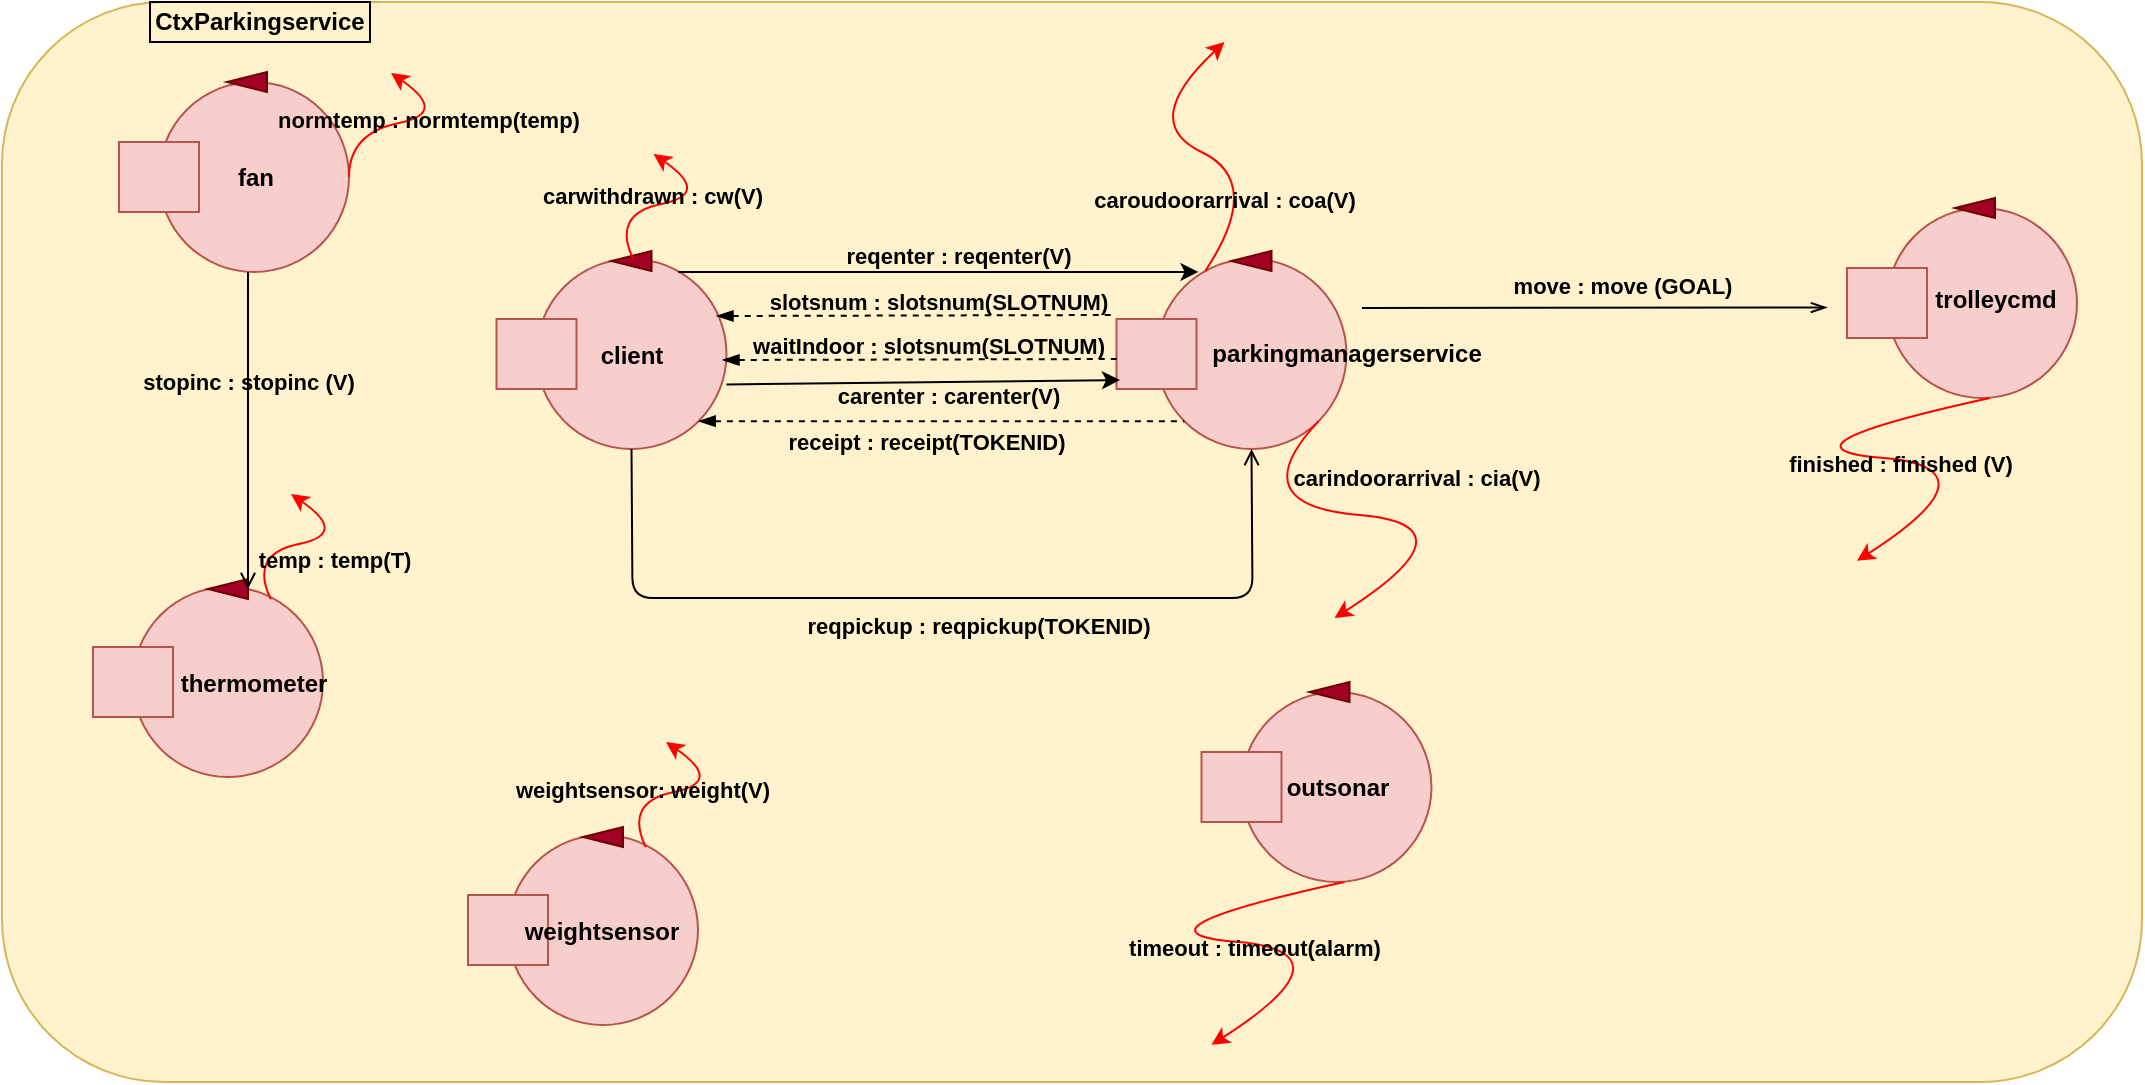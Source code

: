 <mxfile version="15.4.0" type="device"><diagram id="73MZUzTPEErMF931Eq2P" name="Pagina-1"><mxGraphModel dx="1086" dy="846" grid="1" gridSize="10" guides="1" tooltips="1" connect="1" arrows="1" fold="1" page="1" pageScale="1" pageWidth="827" pageHeight="1169" math="0" shadow="0"><root><mxCell id="0"/><mxCell id="1" parent="0"/><mxCell id="RqZ_e5FpXjwz_MDUj9_l-56" value="" style="rounded=1;whiteSpace=wrap;html=1;fillColor=#fff2cc;strokeColor=#d6b656;" parent="1" vertex="1"><mxGeometry x="380" y="380" width="1070" height="540" as="geometry"/></mxCell><mxCell id="RqZ_e5FpXjwz_MDUj9_l-57" value="&lt;font color=&quot;#000000&quot;&gt;&lt;b&gt;CtxParkingservice&lt;/b&gt;&lt;/font&gt;" style="text;html=1;align=center;verticalAlign=middle;whiteSpace=wrap;rounded=0;strokeColor=#000000;" parent="1" vertex="1"><mxGeometry x="454" y="380" width="110" height="20" as="geometry"/></mxCell><mxCell id="RqZ_e5FpXjwz_MDUj9_l-58" value="" style="ellipse;whiteSpace=wrap;html=1;aspect=fixed;fillColor=#f8cecc;strokeColor=#b85450;" parent="1" vertex="1"><mxGeometry x="957.25" y="508.5" width="95" height="95" as="geometry"/></mxCell><mxCell id="RqZ_e5FpXjwz_MDUj9_l-59" value="" style="rounded=0;whiteSpace=wrap;html=1;fillColor=#f8cecc;strokeColor=#b85450;" parent="1" vertex="1"><mxGeometry x="937.25" y="538.5" width="40" height="35" as="geometry"/></mxCell><mxCell id="RqZ_e5FpXjwz_MDUj9_l-60" value="" style="triangle;whiteSpace=wrap;html=1;rotation=-180;fillColor=#a20025;strokeColor=#6F0000;fontColor=#ffffff;" parent="1" vertex="1"><mxGeometry x="994.75" y="504.5" width="20" height="10" as="geometry"/></mxCell><mxCell id="RqZ_e5FpXjwz_MDUj9_l-61" value="&lt;font color=&quot;#000000&quot;&gt;&lt;b&gt;parkingmanagerservice&lt;/b&gt;&lt;/font&gt;" style="text;html=1;strokeColor=none;fillColor=none;align=center;verticalAlign=middle;whiteSpace=wrap;rounded=0;" parent="1" vertex="1"><mxGeometry x="986.25" y="546" width="132.5" height="20" as="geometry"/></mxCell><mxCell id="RqZ_e5FpXjwz_MDUj9_l-62" value="" style="ellipse;whiteSpace=wrap;html=1;aspect=fixed;fillColor=#f8cecc;strokeColor=#b85450;" parent="1" vertex="1"><mxGeometry x="999.75" y="725" width="95" height="95" as="geometry"/></mxCell><mxCell id="RqZ_e5FpXjwz_MDUj9_l-63" value="" style="rounded=0;whiteSpace=wrap;html=1;fillColor=#f8cecc;strokeColor=#b85450;" parent="1" vertex="1"><mxGeometry x="979.75" y="755" width="40" height="35" as="geometry"/></mxCell><mxCell id="RqZ_e5FpXjwz_MDUj9_l-64" value="" style="triangle;whiteSpace=wrap;html=1;rotation=-180;fillColor=#a20025;strokeColor=#6F0000;fontColor=#ffffff;" parent="1" vertex="1"><mxGeometry x="1033.75" y="720" width="20" height="10" as="geometry"/></mxCell><mxCell id="RqZ_e5FpXjwz_MDUj9_l-65" value="&lt;font color=&quot;#000000&quot;&gt;&lt;b&gt;outsonar&lt;/b&gt;&lt;/font&gt;" style="text;html=1;strokeColor=none;fillColor=none;align=center;verticalAlign=middle;whiteSpace=wrap;rounded=0;" parent="1" vertex="1"><mxGeometry x="1027.75" y="763" width="40" height="20" as="geometry"/></mxCell><mxCell id="RqZ_e5FpXjwz_MDUj9_l-66" value="" style="ellipse;whiteSpace=wrap;html=1;aspect=fixed;fillColor=#f8cecc;strokeColor=#b85450;" parent="1" vertex="1"><mxGeometry x="633" y="796.5" width="95" height="95" as="geometry"/></mxCell><mxCell id="RqZ_e5FpXjwz_MDUj9_l-67" value="" style="rounded=0;whiteSpace=wrap;html=1;fillColor=#f8cecc;strokeColor=#b85450;" parent="1" vertex="1"><mxGeometry x="613" y="826.5" width="40" height="35" as="geometry"/></mxCell><mxCell id="RqZ_e5FpXjwz_MDUj9_l-68" value="" style="ellipse;whiteSpace=wrap;html=1;aspect=fixed;fillColor=#f8cecc;strokeColor=#b85450;" parent="1" vertex="1"><mxGeometry x="647.25" y="508.5" width="95" height="95" as="geometry"/></mxCell><mxCell id="RqZ_e5FpXjwz_MDUj9_l-69" value="" style="rounded=0;whiteSpace=wrap;html=1;fillColor=#f8cecc;strokeColor=#b85450;" parent="1" vertex="1"><mxGeometry x="627.25" y="538.5" width="40" height="35" as="geometry"/></mxCell><mxCell id="RqZ_e5FpXjwz_MDUj9_l-70" value="" style="triangle;whiteSpace=wrap;html=1;rotation=-180;fillColor=#a20025;strokeColor=#6F0000;fontColor=#ffffff;" parent="1" vertex="1"><mxGeometry x="684.75" y="504.5" width="20" height="10" as="geometry"/></mxCell><mxCell id="RqZ_e5FpXjwz_MDUj9_l-71" value="&lt;font color=&quot;#000000&quot;&gt;&lt;b&gt;client&lt;/b&gt;&lt;/font&gt;" style="text;html=1;strokeColor=none;fillColor=none;align=center;verticalAlign=middle;whiteSpace=wrap;rounded=0;" parent="1" vertex="1"><mxGeometry x="675.25" y="546.5" width="40" height="20" as="geometry"/></mxCell><mxCell id="RqZ_e5FpXjwz_MDUj9_l-72" value="" style="endArrow=classic;html=1;strokeColor=#000000;exitX=0.747;exitY=0.068;exitDx=0;exitDy=0;entryX=0.221;entryY=0.068;entryDx=0;entryDy=0;entryPerimeter=0;exitPerimeter=0;" parent="1" source="RqZ_e5FpXjwz_MDUj9_l-68" target="RqZ_e5FpXjwz_MDUj9_l-58" edge="1"><mxGeometry width="50" height="50" relative="1" as="geometry"><mxPoint x="727.25" y="728" as="sourcePoint"/><mxPoint x="757.25" y="698" as="targetPoint"/><Array as="points"/></mxGeometry></mxCell><mxCell id="RqZ_e5FpXjwz_MDUj9_l-73" value="&lt;b&gt;reqenter : reqenter(V)&lt;/b&gt;" style="edgeLabel;html=1;align=center;verticalAlign=middle;resizable=0;points=[];labelBackgroundColor=none;fontColor=#000000;" parent="RqZ_e5FpXjwz_MDUj9_l-72" vertex="1" connectable="0"><mxGeometry x="0.24" y="2" relative="1" as="geometry"><mxPoint x="-21" y="-6" as="offset"/></mxGeometry></mxCell><mxCell id="RqZ_e5FpXjwz_MDUj9_l-74" value="" style="curved=1;endArrow=classic;html=1;fontColor=#000000;strokeColor=#FF0000;exitX=1;exitY=1;exitDx=0;exitDy=0;entryX=0.5;entryY=0;entryDx=0;entryDy=0;" parent="1" source="RqZ_e5FpXjwz_MDUj9_l-58" edge="1"><mxGeometry width="50" height="50" relative="1" as="geometry"><mxPoint x="1046.25" y="593" as="sourcePoint"/><mxPoint x="1046.25" y="688" as="targetPoint"/><Array as="points"><mxPoint x="998.75" y="631.5"/><mxPoint x="1118.75" y="641.5"/></Array></mxGeometry></mxCell><mxCell id="RqZ_e5FpXjwz_MDUj9_l-75" value="&lt;b&gt;carindoorarrival : cia(V)&lt;/b&gt;" style="edgeLabel;html=1;align=center;verticalAlign=middle;resizable=0;points=[];fontColor=#000000;labelBackgroundColor=none;" parent="RqZ_e5FpXjwz_MDUj9_l-74" vertex="1" connectable="0"><mxGeometry x="-0.173" y="2" relative="1" as="geometry"><mxPoint x="37" y="-16" as="offset"/></mxGeometry></mxCell><mxCell id="RqZ_e5FpXjwz_MDUj9_l-76" value="" style="endArrow=none;dashed=1;html=1;fontColor=#000000;startArrow=blockThin;startFill=1;strokeColor=#000000;entryX=0;entryY=0;entryDx=0;entryDy=0;" parent="1" edge="1"><mxGeometry width="50" height="50" relative="1" as="geometry"><mxPoint x="737.25" y="537" as="sourcePoint"/><mxPoint x="937.25" y="536.5" as="targetPoint"/></mxGeometry></mxCell><mxCell id="RqZ_e5FpXjwz_MDUj9_l-77" value="&lt;b&gt;slotsnum : slotsnum(SLOTNUM)&lt;/b&gt;" style="edgeLabel;html=1;align=center;verticalAlign=middle;resizable=0;points=[];fontColor=#000000;labelBackgroundColor=none;" parent="RqZ_e5FpXjwz_MDUj9_l-76" vertex="1" connectable="0"><mxGeometry x="0.114" y="-3" relative="1" as="geometry"><mxPoint x="-1" y="-10" as="offset"/></mxGeometry></mxCell><mxCell id="RqZ_e5FpXjwz_MDUj9_l-78" value="" style="curved=1;endArrow=classic;html=1;fontColor=#000000;strokeColor=#FF0000;exitX=0.75;exitY=0;exitDx=0;exitDy=0;" parent="1" edge="1"><mxGeometry width="50" height="50" relative="1" as="geometry"><mxPoint x="981.625" y="514.5" as="sourcePoint"/><mxPoint x="991.25" y="400" as="targetPoint"/><Array as="points"><mxPoint x="1011.25" y="470"/><mxPoint x="948.25" y="440"/></Array></mxGeometry></mxCell><mxCell id="RqZ_e5FpXjwz_MDUj9_l-79" value="&lt;b&gt;caroudoorarrival : coa(V)&lt;/b&gt;" style="edgeLabel;html=1;align=center;verticalAlign=middle;resizable=0;points=[];fontColor=#000000;labelBackgroundColor=none;" parent="RqZ_e5FpXjwz_MDUj9_l-78" vertex="1" connectable="0"><mxGeometry x="-0.173" y="2" relative="1" as="geometry"><mxPoint y="16" as="offset"/></mxGeometry></mxCell><mxCell id="RqZ_e5FpXjwz_MDUj9_l-80" value="" style="endArrow=open;html=1;strokeColor=#000000;exitX=0.5;exitY=1;exitDx=0;exitDy=0;endFill=0;entryX=0.5;entryY=1;entryDx=0;entryDy=0;" parent="1" source="RqZ_e5FpXjwz_MDUj9_l-68" target="RqZ_e5FpXjwz_MDUj9_l-58" edge="1"><mxGeometry width="50" height="50" relative="1" as="geometry"><mxPoint x="727.25" y="679.5" as="sourcePoint"/><mxPoint x="1005.25" y="598" as="targetPoint"/><Array as="points"><mxPoint x="695.25" y="678"/><mxPoint x="1005.25" y="678"/></Array></mxGeometry></mxCell><mxCell id="RqZ_e5FpXjwz_MDUj9_l-81" value="&lt;b&gt;reqpickup : reqpickup(TOKENID)&lt;/b&gt;" style="edgeLabel;html=1;align=center;verticalAlign=middle;resizable=0;points=[];fontColor=#000000;labelBackgroundColor=none;" parent="RqZ_e5FpXjwz_MDUj9_l-80" vertex="1" connectable="0"><mxGeometry x="0.389" y="1" relative="1" as="geometry"><mxPoint x="-72" y="15" as="offset"/></mxGeometry></mxCell><mxCell id="RqZ_e5FpXjwz_MDUj9_l-82" value="" style="curved=1;endArrow=classic;html=1;fontColor=#000000;strokeColor=#FF0000;exitX=0.75;exitY=0;exitDx=0;exitDy=0;" parent="1" edge="1"><mxGeometry width="50" height="50" relative="1" as="geometry"><mxPoint x="695.625" y="508.5" as="sourcePoint"/><mxPoint x="705.75" y="456" as="targetPoint"/><Array as="points"><mxPoint x="684.75" y="486"/><mxPoint x="734.75" y="476"/></Array></mxGeometry></mxCell><mxCell id="RqZ_e5FpXjwz_MDUj9_l-83" value="&lt;b&gt;carwithdrawn : cw(V)&lt;/b&gt;" style="edgeLabel;html=1;align=center;verticalAlign=middle;resizable=0;points=[];fontColor=#000000;labelBackgroundColor=none;" parent="RqZ_e5FpXjwz_MDUj9_l-82" vertex="1" connectable="0"><mxGeometry x="-0.173" y="2" relative="1" as="geometry"><mxPoint y="-3" as="offset"/></mxGeometry></mxCell><mxCell id="RqZ_e5FpXjwz_MDUj9_l-84" value="" style="endArrow=classic;html=1;strokeColor=#000000;exitX=0.982;exitY=0.621;exitDx=0;exitDy=0;exitPerimeter=0;" parent="1" edge="1"><mxGeometry width="50" height="50" relative="1" as="geometry"><mxPoint x="742.25" y="571.245" as="sourcePoint"/><mxPoint x="939" y="569" as="targetPoint"/></mxGeometry></mxCell><mxCell id="RqZ_e5FpXjwz_MDUj9_l-85" value="&lt;b&gt;carenter : carenter(V)&lt;br&gt;&lt;/b&gt;" style="edgeLabel;html=1;align=center;verticalAlign=middle;resizable=0;points=[];labelBackgroundColor=none;fontColor=#000000;" parent="RqZ_e5FpXjwz_MDUj9_l-84" vertex="1" connectable="0"><mxGeometry x="0.24" y="2" relative="1" as="geometry"><mxPoint x="-11" y="9" as="offset"/></mxGeometry></mxCell><mxCell id="RqZ_e5FpXjwz_MDUj9_l-86" value="" style="endArrow=none;dashed=1;html=1;fontColor=#000000;startArrow=blockThin;startFill=1;entryX=0;entryY=1;entryDx=0;entryDy=0;strokeColor=#000000;exitX=1;exitY=1;exitDx=0;exitDy=0;" parent="1" source="RqZ_e5FpXjwz_MDUj9_l-68" target="RqZ_e5FpXjwz_MDUj9_l-58" edge="1"><mxGeometry width="50" height="50" relative="1" as="geometry"><mxPoint x="739.25" y="565" as="sourcePoint"/><mxPoint x="955.75" y="681" as="targetPoint"/><Array as="points"/></mxGeometry></mxCell><mxCell id="RqZ_e5FpXjwz_MDUj9_l-87" value="&lt;b&gt;receipt : receipt(TOKENID)&lt;br&gt;&lt;/b&gt;" style="edgeLabel;html=1;align=center;verticalAlign=middle;resizable=0;points=[];fontColor=#000000;labelBackgroundColor=none;" parent="RqZ_e5FpXjwz_MDUj9_l-86" vertex="1" connectable="0"><mxGeometry x="0.114" y="-3" relative="1" as="geometry"><mxPoint x="-22" y="7" as="offset"/></mxGeometry></mxCell><mxCell id="RqZ_e5FpXjwz_MDUj9_l-88" value="" style="curved=1;endArrow=classic;html=1;fontColor=#000000;strokeColor=#FF0000;exitX=0;exitY=1;exitDx=0;exitDy=0;entryX=0.5;entryY=0;entryDx=0;entryDy=0;" parent="1" edge="1"><mxGeometry width="50" height="50" relative="1" as="geometry"><mxPoint x="1051.162" y="819.998" as="sourcePoint"/><mxPoint x="984.75" y="901.41" as="targetPoint"/><Array as="points"><mxPoint x="937.25" y="844.91"/><mxPoint x="1057.25" y="854.91"/></Array></mxGeometry></mxCell><mxCell id="RqZ_e5FpXjwz_MDUj9_l-89" value="&lt;b&gt;timeout : timeout(alarm)&lt;/b&gt;" style="edgeLabel;html=1;align=center;verticalAlign=middle;resizable=0;points=[];fontColor=#000000;labelBackgroundColor=none;" parent="RqZ_e5FpXjwz_MDUj9_l-88" vertex="1" connectable="0"><mxGeometry x="0.148" y="-2" relative="1" as="geometry"><mxPoint as="offset"/></mxGeometry></mxCell><mxCell id="RqZ_e5FpXjwz_MDUj9_l-90" value="" style="triangle;whiteSpace=wrap;html=1;rotation=-180;fillColor=#a20025;strokeColor=#6F0000;fontColor=#ffffff;" parent="1" vertex="1"><mxGeometry x="670.5" y="792.5" width="20" height="10" as="geometry"/></mxCell><mxCell id="RqZ_e5FpXjwz_MDUj9_l-91" value="&lt;font color=&quot;#000000&quot;&gt;&lt;b&gt;weightsensor&lt;/b&gt;&lt;/font&gt;" style="text;html=1;strokeColor=none;fillColor=none;align=center;verticalAlign=middle;whiteSpace=wrap;rounded=0;" parent="1" vertex="1"><mxGeometry x="660" y="834.5" width="40" height="20" as="geometry"/></mxCell><mxCell id="RqZ_e5FpXjwz_MDUj9_l-92" value="" style="curved=1;endArrow=classic;html=1;fontColor=#000000;strokeColor=#FF0000;exitX=0.75;exitY=0;exitDx=0;exitDy=0;" parent="1" edge="1"><mxGeometry width="50" height="50" relative="1" as="geometry"><mxPoint x="701.875" y="802.5" as="sourcePoint"/><mxPoint x="712" y="750" as="targetPoint"/><Array as="points"><mxPoint x="691" y="780"/><mxPoint x="741" y="770"/></Array></mxGeometry></mxCell><mxCell id="RqZ_e5FpXjwz_MDUj9_l-93" value="&lt;b&gt;weightsensor: weight(V)&lt;/b&gt;" style="edgeLabel;html=1;align=center;verticalAlign=middle;resizable=0;points=[];fontColor=#000000;labelBackgroundColor=none;" parent="RqZ_e5FpXjwz_MDUj9_l-92" vertex="1" connectable="0"><mxGeometry x="-0.173" y="2" relative="1" as="geometry"><mxPoint x="-11" as="offset"/></mxGeometry></mxCell><mxCell id="RqZ_e5FpXjwz_MDUj9_l-94" value="" style="ellipse;whiteSpace=wrap;html=1;aspect=fixed;fillColor=#f8cecc;strokeColor=#b85450;" parent="1" vertex="1"><mxGeometry x="458.5" y="420" width="95" height="95" as="geometry"/></mxCell><mxCell id="RqZ_e5FpXjwz_MDUj9_l-95" value="" style="rounded=0;whiteSpace=wrap;html=1;fillColor=#f8cecc;strokeColor=#b85450;" parent="1" vertex="1"><mxGeometry x="438.5" y="450" width="40" height="35" as="geometry"/></mxCell><mxCell id="RqZ_e5FpXjwz_MDUj9_l-96" value="" style="triangle;whiteSpace=wrap;html=1;rotation=-180;fillColor=#a20025;strokeColor=#6F0000;fontColor=#ffffff;" parent="1" vertex="1"><mxGeometry x="492.5" y="415" width="20" height="10" as="geometry"/></mxCell><mxCell id="RqZ_e5FpXjwz_MDUj9_l-97" value="&lt;b&gt;fan&lt;/b&gt;" style="text;html=1;strokeColor=none;fillColor=none;align=center;verticalAlign=middle;whiteSpace=wrap;rounded=0;fontColor=#000000;" parent="1" vertex="1"><mxGeometry x="486.5" y="458" width="40" height="20" as="geometry"/></mxCell><mxCell id="RqZ_e5FpXjwz_MDUj9_l-98" value="" style="ellipse;whiteSpace=wrap;html=1;aspect=fixed;fillColor=#f8cecc;strokeColor=#b85450;" parent="1" vertex="1"><mxGeometry x="445.5" y="672.5" width="95" height="95" as="geometry"/></mxCell><mxCell id="RqZ_e5FpXjwz_MDUj9_l-99" value="" style="rounded=0;whiteSpace=wrap;html=1;fillColor=#f8cecc;strokeColor=#b85450;" parent="1" vertex="1"><mxGeometry x="425.5" y="702.5" width="40" height="35" as="geometry"/></mxCell><mxCell id="RqZ_e5FpXjwz_MDUj9_l-100" value="" style="triangle;whiteSpace=wrap;html=1;rotation=-180;fillColor=#a20025;strokeColor=#6F0000;fontColor=#ffffff;" parent="1" vertex="1"><mxGeometry x="483.0" y="668.5" width="20" height="10" as="geometry"/></mxCell><mxCell id="RqZ_e5FpXjwz_MDUj9_l-101" value="&lt;font color=&quot;#000000&quot;&gt;&lt;b&gt;thermometer&lt;/b&gt;&lt;/font&gt;" style="text;html=1;strokeColor=none;fillColor=none;align=center;verticalAlign=middle;whiteSpace=wrap;rounded=0;" parent="1" vertex="1"><mxGeometry x="485.5" y="710.5" width="40" height="20" as="geometry"/></mxCell><mxCell id="RqZ_e5FpXjwz_MDUj9_l-102" value="" style="curved=1;endArrow=classic;html=1;fontColor=#000000;strokeColor=#FF0000;exitX=0.75;exitY=0;exitDx=0;exitDy=0;" parent="1" edge="1"><mxGeometry width="50" height="50" relative="1" as="geometry"><mxPoint x="514.375" y="678.5" as="sourcePoint"/><mxPoint x="524.5" y="626" as="targetPoint"/><Array as="points"><mxPoint x="503.5" y="656"/><mxPoint x="553.5" y="646"/></Array></mxGeometry></mxCell><mxCell id="RqZ_e5FpXjwz_MDUj9_l-103" value="&lt;b&gt;temp : temp(T)&lt;br&gt;&lt;/b&gt;" style="edgeLabel;html=1;align=center;verticalAlign=middle;resizable=0;points=[];fontColor=#000000;labelBackgroundColor=none;" parent="RqZ_e5FpXjwz_MDUj9_l-102" vertex="1" connectable="0"><mxGeometry x="-0.173" y="2" relative="1" as="geometry"><mxPoint x="22" y="9" as="offset"/></mxGeometry></mxCell><mxCell id="RqZ_e5FpXjwz_MDUj9_l-104" value="" style="curved=1;endArrow=classic;html=1;fontColor=#000000;strokeColor=#FF0000;exitX=1;exitY=0.5;exitDx=0;exitDy=0;" parent="1" source="RqZ_e5FpXjwz_MDUj9_l-94" edge="1"><mxGeometry width="50" height="50" relative="1" as="geometry"><mxPoint x="564.375" y="468.0" as="sourcePoint"/><mxPoint x="574.5" y="415.5" as="targetPoint"/><Array as="points"><mxPoint x="553.5" y="445.5"/><mxPoint x="603.5" y="435.5"/></Array></mxGeometry></mxCell><mxCell id="RqZ_e5FpXjwz_MDUj9_l-105" value="&lt;b&gt;&lt;br&gt;&lt;/b&gt;" style="edgeLabel;html=1;align=center;verticalAlign=middle;resizable=0;points=[];fontColor=#000000;labelBackgroundColor=none;" parent="RqZ_e5FpXjwz_MDUj9_l-104" vertex="1" connectable="0"><mxGeometry x="-0.173" y="2" relative="1" as="geometry"><mxPoint as="offset"/></mxGeometry></mxCell><mxCell id="RqZ_e5FpXjwz_MDUj9_l-106" value="&lt;span style=&quot;&quot;&gt;&lt;b&gt;normtemp : normtemp(temp)&lt;/b&gt;&lt;/span&gt;" style="edgeLabel;html=1;align=center;verticalAlign=middle;resizable=0;points=[];labelBackgroundColor=none;fontColor=#000000;" parent="RqZ_e5FpXjwz_MDUj9_l-104" vertex="1" connectable="0"><mxGeometry x="0.146" y="-1" relative="1" as="geometry"><mxPoint as="offset"/></mxGeometry></mxCell><mxCell id="RqZ_e5FpXjwz_MDUj9_l-107" value="" style="endArrow=open;html=1;entryX=0;entryY=0.5;entryDx=0;entryDy=0;endFill=0;fontColor=#000000;strokeColor=#000000;" parent="1" target="RqZ_e5FpXjwz_MDUj9_l-100" edge="1"><mxGeometry width="50" height="50" relative="1" as="geometry"><mxPoint x="503" y="515" as="sourcePoint"/><mxPoint x="736" y="480" as="targetPoint"/></mxGeometry></mxCell><mxCell id="RqZ_e5FpXjwz_MDUj9_l-108" value="&lt;b&gt;stopinc : stopinc (V)&lt;/b&gt;" style="edgeLabel;html=1;align=center;verticalAlign=middle;resizable=0;points=[];labelBackgroundColor=none;fontColor=#000000;" parent="RqZ_e5FpXjwz_MDUj9_l-107" vertex="1" connectable="0"><mxGeometry x="-0.306" relative="1" as="geometry"><mxPoint as="offset"/></mxGeometry></mxCell><mxCell id="RqZ_e5FpXjwz_MDUj9_l-109" value="" style="endArrow=none;dashed=1;html=1;fontColor=#000000;startArrow=blockThin;startFill=1;strokeColor=#000000;entryX=0;entryY=0;entryDx=0;entryDy=0;" parent="1" edge="1"><mxGeometry width="50" height="50" relative="1" as="geometry"><mxPoint x="740.25" y="559" as="sourcePoint"/><mxPoint x="940.25" y="558.5" as="targetPoint"/></mxGeometry></mxCell><mxCell id="RqZ_e5FpXjwz_MDUj9_l-110" value="&lt;b&gt;waitIndoor : slotsnum(SLOTNUM)&lt;/b&gt;" style="edgeLabel;html=1;align=center;verticalAlign=middle;resizable=0;points=[];fontColor=#000000;labelBackgroundColor=none;" parent="RqZ_e5FpXjwz_MDUj9_l-109" vertex="1" connectable="0"><mxGeometry x="0.114" y="-3" relative="1" as="geometry"><mxPoint x="-9" y="-10" as="offset"/></mxGeometry></mxCell><mxCell id="RqZ_e5FpXjwz_MDUj9_l-112" value="" style="ellipse;whiteSpace=wrap;html=1;aspect=fixed;fillColor=#f8cecc;strokeColor=#b85450;" parent="1" vertex="1"><mxGeometry x="1322.5" y="483" width="95" height="95" as="geometry"/></mxCell><mxCell id="RqZ_e5FpXjwz_MDUj9_l-113" value="" style="rounded=0;whiteSpace=wrap;html=1;fillColor=#f8cecc;strokeColor=#b85450;" parent="1" vertex="1"><mxGeometry x="1302.5" y="513" width="40" height="35" as="geometry"/></mxCell><mxCell id="RqZ_e5FpXjwz_MDUj9_l-114" value="" style="triangle;whiteSpace=wrap;html=1;rotation=-180;fillColor=#a20025;strokeColor=#6F0000;fontColor=#ffffff;" parent="1" vertex="1"><mxGeometry x="1356.5" y="478" width="20" height="10" as="geometry"/></mxCell><mxCell id="RqZ_e5FpXjwz_MDUj9_l-115" value="&lt;b&gt;trolleycmd&lt;/b&gt;" style="text;html=1;strokeColor=none;fillColor=none;align=center;verticalAlign=middle;whiteSpace=wrap;rounded=0;" parent="1" vertex="1"><mxGeometry x="1356.5" y="518.5" width="40" height="20" as="geometry"/></mxCell><mxCell id="RqZ_e5FpXjwz_MDUj9_l-116" value="" style="curved=1;endArrow=classic;html=1;fontColor=#000000;strokeColor=#FF0000;exitX=0;exitY=1;exitDx=0;exitDy=0;entryX=0.5;entryY=0;entryDx=0;entryDy=0;" parent="1" edge="1"><mxGeometry width="50" height="50" relative="1" as="geometry"><mxPoint x="1373.912" y="577.998" as="sourcePoint"/><mxPoint x="1307.5" y="659.41" as="targetPoint"/><Array as="points"><mxPoint x="1260" y="602.91"/><mxPoint x="1380" y="612.91"/></Array></mxGeometry></mxCell><mxCell id="RqZ_e5FpXjwz_MDUj9_l-117" value="&lt;b&gt;finished : finished (V)&lt;br&gt;&lt;/b&gt;" style="edgeLabel;html=1;align=center;verticalAlign=middle;resizable=0;points=[];fontColor=#000000;labelBackgroundColor=none;" parent="RqZ_e5FpXjwz_MDUj9_l-116" vertex="1" connectable="0"><mxGeometry x="0.148" y="-2" relative="1" as="geometry"><mxPoint as="offset"/></mxGeometry></mxCell><mxCell id="RqZ_e5FpXjwz_MDUj9_l-122" value="" style="endArrow=openThin;html=1;entryX=0;entryY=0.75;entryDx=0;entryDy=0;endFill=0;" parent="1" edge="1"><mxGeometry width="50" height="50" relative="1" as="geometry"><mxPoint x="1060" y="533" as="sourcePoint"/><mxPoint x="1292.5" y="532.75" as="targetPoint"/></mxGeometry></mxCell><mxCell id="RqZ_e5FpXjwz_MDUj9_l-123" value="&lt;span style=&quot;&quot;&gt;&lt;b&gt;move : move (GOAL)&lt;br&gt;&lt;/b&gt;&lt;/span&gt;" style="edgeLabel;html=1;align=center;verticalAlign=middle;resizable=0;points=[];labelBackgroundColor=none;" parent="RqZ_e5FpXjwz_MDUj9_l-122" vertex="1" connectable="0"><mxGeometry x="0.196" y="-1" relative="1" as="geometry"><mxPoint x="-9" y="-12" as="offset"/></mxGeometry></mxCell></root></mxGraphModel></diagram></mxfile>